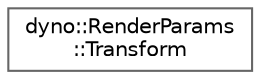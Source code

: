 digraph "Graphical Class Hierarchy"
{
 // LATEX_PDF_SIZE
  bgcolor="transparent";
  edge [fontname=Helvetica,fontsize=10,labelfontname=Helvetica,labelfontsize=10];
  node [fontname=Helvetica,fontsize=10,shape=box,height=0.2,width=0.4];
  rankdir="LR";
  Node0 [id="Node000000",label="dyno::RenderParams\l::Transform",height=0.2,width=0.4,color="grey40", fillcolor="white", style="filled",URL="$structdyno_1_1_render_params_1_1_transform.html",tooltip=" "];
}

